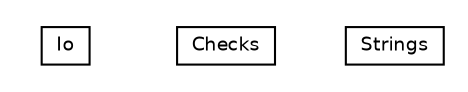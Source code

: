 #!/usr/local/bin/dot
#
# Class diagram 
# Generated by UMLGraph version R5_6-24-gf6e263 (http://www.umlgraph.org/)
#

digraph G {
	edge [fontname="Helvetica",fontsize=10,labelfontname="Helvetica",labelfontsize=10];
	node [fontname="Helvetica",fontsize=10,shape=plaintext];
	nodesep=0.25;
	ranksep=0.5;
	// sabina.util.Io
	c45 [label=<<table title="sabina.util.Io" border="0" cellborder="1" cellspacing="0" cellpadding="2" port="p" href="./Io.html">
		<tr><td><table border="0" cellspacing="0" cellpadding="1">
<tr><td align="center" balign="center"> Io </td></tr>
		</table></td></tr>
		</table>>, URL="./Io.html", fontname="Helvetica", fontcolor="black", fontsize=9.0];
	// sabina.util.Checks
	c46 [label=<<table title="sabina.util.Checks" border="0" cellborder="1" cellspacing="0" cellpadding="2" port="p" href="./Checks.html">
		<tr><td><table border="0" cellspacing="0" cellpadding="1">
<tr><td align="center" balign="center"> Checks </td></tr>
		</table></td></tr>
		</table>>, URL="./Checks.html", fontname="Helvetica", fontcolor="black", fontsize=9.0];
	// sabina.util.Strings
	c47 [label=<<table title="sabina.util.Strings" border="0" cellborder="1" cellspacing="0" cellpadding="2" port="p" href="./Strings.html">
		<tr><td><table border="0" cellspacing="0" cellpadding="1">
<tr><td align="center" balign="center"> Strings </td></tr>
		</table></td></tr>
		</table>>, URL="./Strings.html", fontname="Helvetica", fontcolor="black", fontsize=9.0];
}


